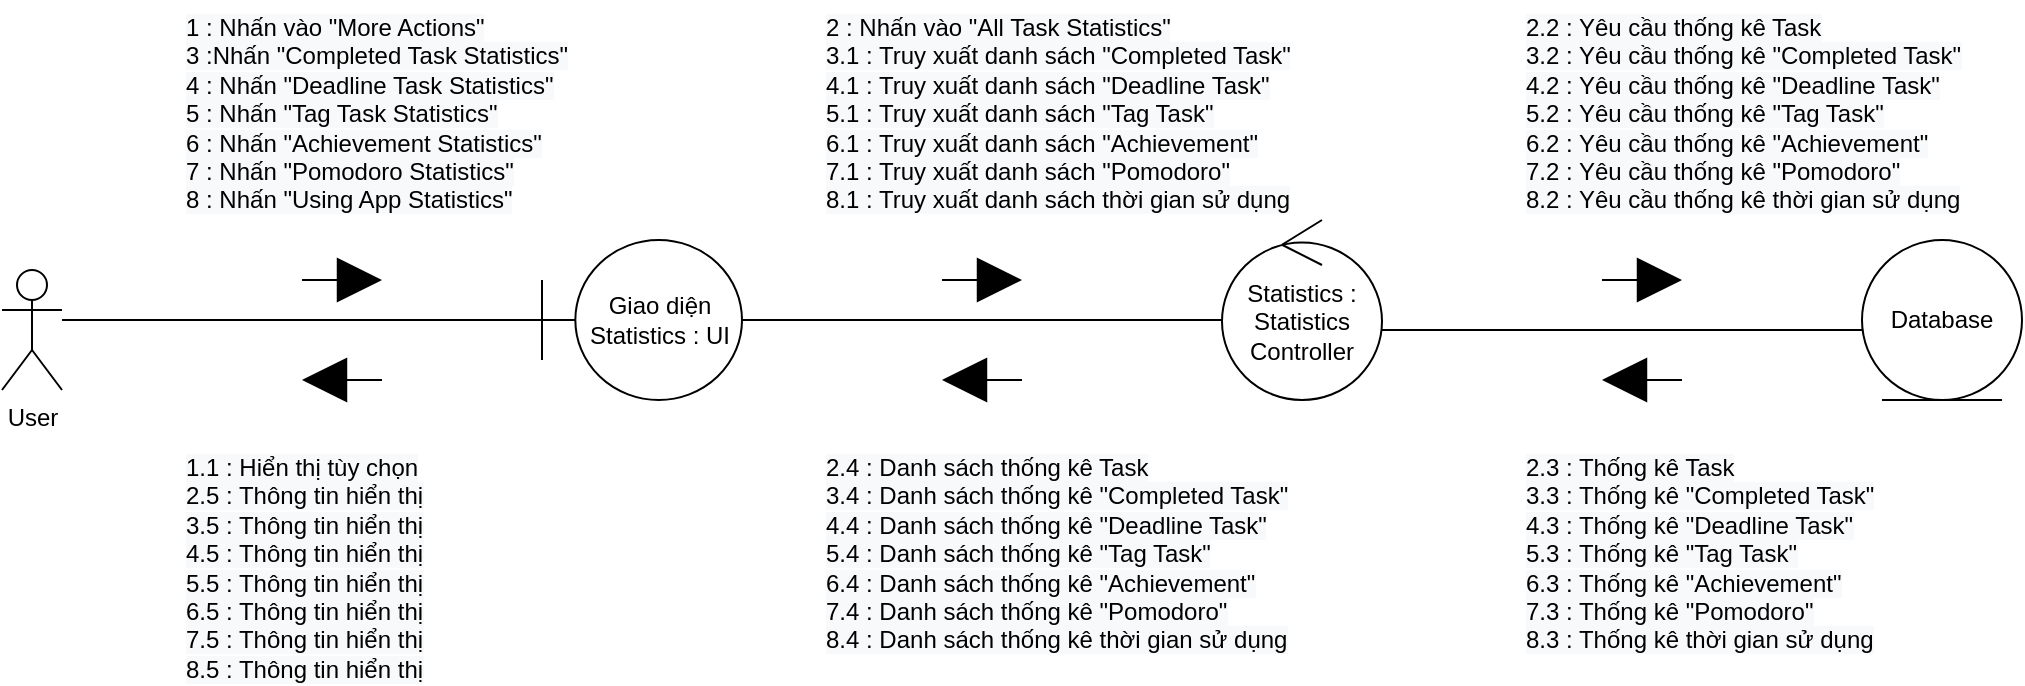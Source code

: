 <mxfile version="13.6.5">
    <diagram id="wx6fKO2QuID2BFAPq64R" name="Page-1">
        <mxGraphModel dx="990" dy="585" grid="1" gridSize="10" guides="1" tooltips="1" connect="1" arrows="1" fold="1" page="1" pageScale="1" pageWidth="850" pageHeight="1100" background="#FFFFFF" math="0" shadow="0">
            <root>
                <mxCell id="0"/>
                <mxCell id="1" parent="0"/>
                <mxCell id="4" value="User&lt;br&gt;" style="shape=umlActor;verticalLabelPosition=bottom;verticalAlign=top;html=1;" parent="1" vertex="1">
                    <mxGeometry x="30" y="175" width="30" height="60" as="geometry"/>
                </mxCell>
                <mxCell id="5" value="Giao diện Statistics : UI" style="shape=umlBoundary;whiteSpace=wrap;html=1;" parent="1" vertex="1">
                    <mxGeometry x="300" y="160" width="100" height="80" as="geometry"/>
                </mxCell>
                <mxCell id="6" value="Database" style="ellipse;shape=umlEntity;whiteSpace=wrap;html=1;" parent="1" vertex="1">
                    <mxGeometry x="960" y="160" width="80" height="80" as="geometry"/>
                </mxCell>
                <mxCell id="7" value="Statistics&amp;nbsp;: Statistics Controller" style="ellipse;shape=umlControl;whiteSpace=wrap;html=1;" parent="1" vertex="1">
                    <mxGeometry x="640" y="150" width="80" height="90" as="geometry"/>
                </mxCell>
                <mxCell id="8" value="" style="html=1;verticalAlign=bottom;endArrow=block;startSize=7;endSize=20;endFill=1;sourcePerimeterSpacing=2;" parent="1" edge="1">
                    <mxGeometry x="0.25" y="70" width="80" relative="1" as="geometry">
                        <mxPoint x="180" y="180" as="sourcePoint"/>
                        <mxPoint x="220" y="180" as="targetPoint"/>
                        <mxPoint as="offset"/>
                    </mxGeometry>
                </mxCell>
                <mxCell id="10" value="" style="line;strokeWidth=1;rotatable=0;dashed=0;labelPosition=right;align=left;verticalAlign=middle;spacingTop=0;spacingLeft=6;points=[];portConstraint=eastwest;" parent="1" vertex="1">
                    <mxGeometry x="60" y="195" width="240" height="10" as="geometry"/>
                </mxCell>
                <mxCell id="12" value="" style="line;strokeWidth=1;rotatable=0;dashed=0;labelPosition=right;align=left;verticalAlign=middle;spacingTop=0;spacingLeft=6;points=[];portConstraint=eastwest;" parent="1" vertex="1">
                    <mxGeometry x="400" y="195" width="240" height="10" as="geometry"/>
                </mxCell>
                <mxCell id="13" value="" style="html=1;verticalAlign=bottom;endArrow=block;startSize=7;endSize=20;endFill=1;sourcePerimeterSpacing=2;" parent="1" edge="1">
                    <mxGeometry x="0.25" y="70" width="80" relative="1" as="geometry">
                        <mxPoint x="500" y="180" as="sourcePoint"/>
                        <mxPoint x="540" y="180" as="targetPoint"/>
                        <mxPoint as="offset"/>
                    </mxGeometry>
                </mxCell>
                <mxCell id="15" value="" style="line;strokeWidth=1;rotatable=0;dashed=0;labelPosition=right;align=left;verticalAlign=middle;spacingTop=0;spacingLeft=6;points=[];portConstraint=eastwest;" parent="1" vertex="1">
                    <mxGeometry x="720" y="200" width="240" height="10" as="geometry"/>
                </mxCell>
                <mxCell id="16" value="" style="html=1;verticalAlign=bottom;endArrow=block;startSize=7;endSize=20;endFill=1;sourcePerimeterSpacing=2;" parent="1" edge="1">
                    <mxGeometry x="0.25" y="70" width="80" relative="1" as="geometry">
                        <mxPoint x="830" y="180" as="sourcePoint"/>
                        <mxPoint x="870" y="180" as="targetPoint"/>
                        <mxPoint as="offset"/>
                    </mxGeometry>
                </mxCell>
                <mxCell id="18" value="" style="html=1;verticalAlign=bottom;endArrow=block;startSize=7;endSize=20;endFill=1;sourcePerimeterSpacing=2;" parent="1" edge="1">
                    <mxGeometry x="0.25" y="70" width="80" relative="1" as="geometry">
                        <mxPoint x="220" y="230" as="sourcePoint"/>
                        <mxPoint x="180" y="230" as="targetPoint"/>
                        <mxPoint as="offset"/>
                    </mxGeometry>
                </mxCell>
                <mxCell id="19" value="&lt;span style=&quot;color: rgba(0 , 0 , 0 , 0) ; font-family: monospace ; font-size: 0px&quot;&gt;%3CmxGraphModel%3E%3Croot%3E%3CmxCell%20id%3D%220%22%2F%3E%3CmxCell%20id%3D%221%22%20parent%3D%220%22%2F%3E%3CmxCell%20id%3D%222%22%20value%3D%22%22%20style%3D%22html%3D1%3BverticalAlign%3Dbottom%3BendArrow%3Dblock%3BstartSize%3D7%3BendSize%3D20%3BendFill%3D1%3BsourcePerimeterSpacing%3D2%3B%22%20edge%3D%221%22%20parent%3D%221%22%3E%3CmxGeometry%20x%3D%220.25%22%20y%3D%2270%22%20width%3D%2280%22%20relative%3D%221%22%20as%3D%22geometry%22%3E%3CmxPoint%20x%3D%22190%22%20y%3D%22180%22%20as%3D%22sourcePoint%22%2F%3E%3CmxPoint%20x%3D%22230%22%20y%3D%22180%22%20as%3D%22targetPoint%22%2F%3E%3CmxPoint%20as%3D%22offset%22%2F%3E%3C%2FmxGeometry%3E%3C%2FmxCell%3E%3C%2Froot%3E%3C%2FmxGraphModel%3E&lt;/span&gt;&lt;span style=&quot;color: rgba(0 , 0 , 0 , 0) ; font-family: monospace ; font-size: 0px&quot;&gt;%3CmxGraphModel%3E%3Croot%3E%3CmxCell%20id%3D%220%22%2F%3E%3CmxCell%20id%3D%221%22%20parent%3D%220%22%2F%3E%3CmxCell%20id%3D%222%22%20value%3D%22%22%20style%3D%22html%3D1%3BverticalAlign%3Dbottom%3BendArrow%3Dblock%3BstartSize%3D7%3BendSize%3D20%3BendFill%3D1%3BsourcePerimeterSpacing%3D2%3B%22%20edge%3D%221%22%20parent%3D%221%22%3E%3CmxGeometry%20x%3D%220.25%22%20y%3D%2270%22%20width%3D%2280%22%20relative%3D%221%22%20as%3D%22geometry%22%3E%3CmxPoint%20x%3D%22190%22%20y%3D%22180%22%20as%3D%22sourcePoint%22%2F%3E%3CmxPoint%20x%3D%22230%22%20y%3D%22180%22%20as%3D%22targetPoint%22%2F%3E%3CmxPoint%20as%3D%22offset%22%2F%3E%3C%2FmxGeometry%3E%3C%2FmxCell%3E%3C%2Froot%3E%3C%2FmxGraphModel%3E&lt;/span&gt;" style="text;html=1;align=center;verticalAlign=middle;resizable=0;points=[];autosize=1;" parent="1" vertex="1">
                    <mxGeometry x="160" y="300" width="20" height="20" as="geometry"/>
                </mxCell>
                <mxCell id="37" value="" style="html=1;verticalAlign=bottom;endArrow=block;startSize=7;endSize=20;endFill=1;sourcePerimeterSpacing=2;" parent="1" edge="1">
                    <mxGeometry x="0.25" y="70" width="80" relative="1" as="geometry">
                        <mxPoint x="540" y="230" as="sourcePoint"/>
                        <mxPoint x="500" y="230" as="targetPoint"/>
                        <mxPoint as="offset"/>
                    </mxGeometry>
                </mxCell>
                <mxCell id="38" value="" style="html=1;verticalAlign=bottom;endArrow=block;startSize=7;endSize=20;endFill=1;sourcePerimeterSpacing=2;" parent="1" edge="1">
                    <mxGeometry x="0.25" y="70" width="80" relative="1" as="geometry">
                        <mxPoint x="870" y="230" as="sourcePoint"/>
                        <mxPoint x="830" y="230" as="targetPoint"/>
                        <mxPoint as="offset"/>
                    </mxGeometry>
                </mxCell>
                <mxCell id="44" value="&lt;span style=&quot;color: rgb(0 , 0 , 0) ; font-family: &amp;#34;helvetica&amp;#34; ; font-size: 12px ; font-style: normal ; font-weight: 400 ; letter-spacing: normal ; text-indent: 0px ; text-transform: none ; word-spacing: 0px ; background-color: rgb(248 , 249 , 250) ; display: inline ; float: none&quot;&gt;1 : Nhấn vào &quot;More Actions&quot;&lt;br&gt;&lt;span style=&quot;font-family: &amp;#34;helvetica&amp;#34;&quot;&gt;3 :Nhấn &quot;Completed Task Statistics&quot;&lt;br&gt;&lt;/span&gt;&lt;span style=&quot;font-family: &amp;#34;helvetica&amp;#34;&quot;&gt;4 : Nhấn &quot;Deadline Task Statistics&quot;&lt;br&gt;&lt;/span&gt;&lt;span style=&quot;font-family: &amp;#34;helvetica&amp;#34;&quot;&gt;5 : Nhấn &quot;Tag Task Statistics&quot;&lt;br&gt;&lt;/span&gt;&lt;span style=&quot;font-family: &amp;#34;helvetica&amp;#34;&quot;&gt;6 : Nhấn &quot;Achievement Statistics&quot;&lt;br&gt;&lt;/span&gt;&lt;span style=&quot;font-family: &amp;#34;helvetica&amp;#34;&quot;&gt;7 : Nhấn &quot;Pomodoro Statistics&quot;&lt;br&gt;&lt;/span&gt;&lt;span style=&quot;font-family: &amp;#34;helvetica&amp;#34;&quot;&gt;8 : Nhấn &quot;Using App Statistics&quot;&lt;/span&gt;&lt;br&gt;&lt;/span&gt;" style="text;whiteSpace=wrap;html=1;" vertex="1" parent="1">
                    <mxGeometry x="120" y="40" width="200" height="100" as="geometry"/>
                </mxCell>
                <mxCell id="45" value="&lt;span style=&quot;color: rgb(0 , 0 , 0) ; font-family: &amp;#34;helvetica&amp;#34; ; font-size: 12px ; font-style: normal ; font-weight: 400 ; letter-spacing: normal ; text-indent: 0px ; text-transform: none ; word-spacing: 0px ; background-color: rgb(248 , 249 , 250) ; display: inline ; float: none&quot;&gt;1.1 : Hiển thị tùy chọn&lt;br&gt;&lt;span style=&quot;font-family: &amp;#34;helvetica&amp;#34;&quot;&gt;2.5 : Thông tin hiển thị&lt;br&gt;&lt;/span&gt;&lt;span style=&quot;font-family: &amp;#34;helvetica&amp;#34;&quot;&gt;3.5 : Thông tin hiển thị&lt;br&gt;&lt;/span&gt;&lt;span style=&quot;font-family: &amp;#34;helvetica&amp;#34;&quot;&gt;4.5 : Thông tin hiển thị&lt;br&gt;&lt;/span&gt;&lt;span style=&quot;font-family: &amp;#34;helvetica&amp;#34;&quot;&gt;5.5 : Thông tin hiển thị&lt;br&gt;&lt;/span&gt;&lt;span style=&quot;font-family: &amp;#34;helvetica&amp;#34;&quot;&gt;6.5 : Thông tin hiển thị&lt;br&gt;&lt;/span&gt;&lt;span style=&quot;font-family: &amp;#34;helvetica&amp;#34;&quot;&gt;7.5 : Thông tin hiển thị&lt;br&gt;&lt;/span&gt;&lt;span style=&quot;font-family: &amp;#34;helvetica&amp;#34;&quot;&gt;8.5 : Thông tin hiển thị&lt;/span&gt;&lt;br&gt;&lt;/span&gt;" style="text;whiteSpace=wrap;html=1;" vertex="1" parent="1">
                    <mxGeometry x="120" y="260" width="130" height="120" as="geometry"/>
                </mxCell>
                <mxCell id="46" value="&lt;span style=&quot;color: rgb(0 , 0 , 0) ; font-family: &amp;#34;helvetica&amp;#34; ; font-size: 12px ; font-style: normal ; font-weight: 400 ; letter-spacing: normal ; text-indent: 0px ; text-transform: none ; word-spacing: 0px ; background-color: rgb(248 , 249 , 250) ; display: inline ; float: none&quot;&gt;2 : Nhấn vào &quot;All Task Statistics&quot;&lt;br&gt;&lt;span&gt;3.1 : Truy xuất danh sách &quot;Completed Task&quot;&lt;br&gt;&lt;/span&gt;&lt;span&gt;4.1 : Truy xuất danh sách &quot;Deadline Task&quot;&lt;br&gt;&lt;/span&gt;&lt;span&gt;5.1 : Truy xuất danh sách &quot;Tag Task&quot;&lt;br&gt;&lt;/span&gt;&lt;span&gt;6.1 : Truy xuất danh sách &quot;Achievement&quot;&lt;br&gt;&lt;/span&gt;&lt;span&gt;7.1 : Truy xuất danh sách &quot;Pomodoro&quot;&lt;br&gt;&lt;/span&gt;&lt;span&gt;8.1 : Truy xuất danh sách thời gian sử dụng&lt;/span&gt;&lt;br&gt;&lt;/span&gt;" style="text;whiteSpace=wrap;html=1;" vertex="1" parent="1">
                    <mxGeometry x="440" y="40" width="240" height="100" as="geometry"/>
                </mxCell>
                <mxCell id="47" value="&lt;span style=&quot;color: rgb(0 , 0 , 0) ; font-family: &amp;#34;helvetica&amp;#34; ; font-size: 12px ; font-style: normal ; font-weight: 400 ; letter-spacing: normal ; text-indent: 0px ; text-transform: none ; word-spacing: 0px ; background-color: rgb(248 , 249 , 250) ; display: inline ; float: none&quot;&gt;2.2 : Yêu cầu thống kê Task&lt;br&gt;&lt;span style=&quot;font-family: &amp;#34;helvetica&amp;#34;&quot;&gt;3.2 : Yêu cầu thống kê &quot;Completed Task&quot;&lt;br&gt;&lt;/span&gt;&lt;span style=&quot;font-family: &amp;#34;helvetica&amp;#34;&quot;&gt;4.2 : Yêu cầu thống kê &quot;Deadline Task&quot;&lt;br&gt;&lt;/span&gt;&lt;span style=&quot;font-family: &amp;#34;helvetica&amp;#34;&quot;&gt;5.2 : Yêu cầu thống kê &quot;Tag Task&quot;&lt;br&gt;&lt;/span&gt;&lt;span style=&quot;font-family: &amp;#34;helvetica&amp;#34;&quot;&gt;6.2 : Yêu cầu thống kê &quot;Achievement&quot;&lt;br&gt;&lt;/span&gt;&lt;span style=&quot;font-family: &amp;#34;helvetica&amp;#34;&quot;&gt;7.2 : Yêu cầu thống kê &quot;Pomodoro&quot;&lt;br&gt;&lt;/span&gt;&lt;span style=&quot;font-family: &amp;#34;helvetica&amp;#34;&quot;&gt;8.2 : Yêu cầu thống kê thời gian sử dụng&lt;/span&gt;&lt;br&gt;&lt;/span&gt;" style="text;whiteSpace=wrap;html=1;" vertex="1" parent="1">
                    <mxGeometry x="790" y="40" width="230" height="100" as="geometry"/>
                </mxCell>
                <mxCell id="48" value="&lt;span style=&quot;color: rgb(0 , 0 , 0) ; font-family: &amp;#34;helvetica&amp;#34; ; font-size: 12px ; font-style: normal ; font-weight: 400 ; letter-spacing: normal ; text-indent: 0px ; text-transform: none ; word-spacing: 0px ; background-color: rgb(248 , 249 , 250) ; display: inline ; float: none&quot;&gt;2.3 : Thống kê Task&lt;br&gt;&lt;span style=&quot;font-family: &amp;#34;helvetica&amp;#34;&quot;&gt;3.3 : Thống kê &quot;Completed Task&quot;&lt;br&gt;&lt;/span&gt;&lt;span style=&quot;font-family: &amp;#34;helvetica&amp;#34;&quot;&gt;4.3 : Thống kê &quot;Deadline Task&quot;&lt;br&gt;&lt;/span&gt;&lt;span style=&quot;font-family: &amp;#34;helvetica&amp;#34;&quot;&gt;5.3 : Thống kê &quot;Tag Task&quot;&lt;br&gt;&lt;/span&gt;&lt;span style=&quot;font-family: &amp;#34;helvetica&amp;#34;&quot;&gt;6.3 : Thống kê &quot;Achievement&quot;&lt;br&gt;&lt;/span&gt;&lt;span style=&quot;font-family: &amp;#34;helvetica&amp;#34;&quot;&gt;7.3 : Thống kê &quot;Pomodoro&quot;&lt;br&gt;&lt;/span&gt;&lt;span style=&quot;font-family: &amp;#34;helvetica&amp;#34;&quot;&gt;8.3 : Thống kê thời gian sử dụng&lt;/span&gt;&lt;br&gt;&lt;/span&gt;" style="text;whiteSpace=wrap;html=1;" vertex="1" parent="1">
                    <mxGeometry x="790" y="260" width="180" height="100" as="geometry"/>
                </mxCell>
                <mxCell id="49" value="&lt;span style=&quot;color: rgb(0 , 0 , 0) ; font-family: &amp;#34;helvetica&amp;#34; ; font-size: 12px ; font-style: normal ; font-weight: 400 ; letter-spacing: normal ; text-indent: 0px ; text-transform: none ; word-spacing: 0px ; background-color: rgb(248 , 249 , 250) ; display: inline ; float: none&quot;&gt;2.4 : Danh sách thống kê Task&lt;br&gt;3.4 :&amp;nbsp;Danh sách thống kê &quot;Completed Task&quot;&lt;br&gt;4.4 : Danh sách thống kê &quot;Deadline Task&quot;&lt;br&gt;5.4 : Danh sách thống kê &quot;Tag Task&quot;&lt;br&gt;6.4 : Danh sách thống kê &quot;Achievement&quot;&lt;br&gt;7.4 : Danh sách thống kê &quot;Pomodoro&quot;&lt;br&gt;8.4 : Danh sách thống kê thời gian sử dụng&lt;br&gt;&lt;/span&gt;" style="text;whiteSpace=wrap;html=1;" vertex="1" parent="1">
                    <mxGeometry x="440" y="260" width="240" height="100" as="geometry"/>
                </mxCell>
            </root>
        </mxGraphModel>
    </diagram>
</mxfile>